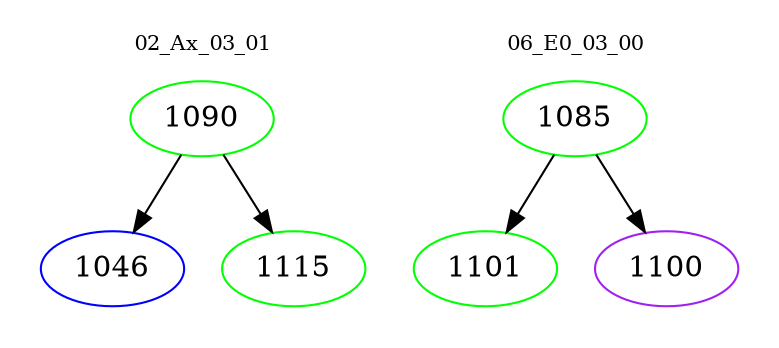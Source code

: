 digraph{
subgraph cluster_0 {
color = white
label = "02_Ax_03_01";
fontsize=10;
T0_1090 [label="1090", color="green"]
T0_1090 -> T0_1046 [color="black"]
T0_1046 [label="1046", color="blue"]
T0_1090 -> T0_1115 [color="black"]
T0_1115 [label="1115", color="green"]
}
subgraph cluster_1 {
color = white
label = "06_E0_03_00";
fontsize=10;
T1_1085 [label="1085", color="green"]
T1_1085 -> T1_1101 [color="black"]
T1_1101 [label="1101", color="green"]
T1_1085 -> T1_1100 [color="black"]
T1_1100 [label="1100", color="purple"]
}
}

